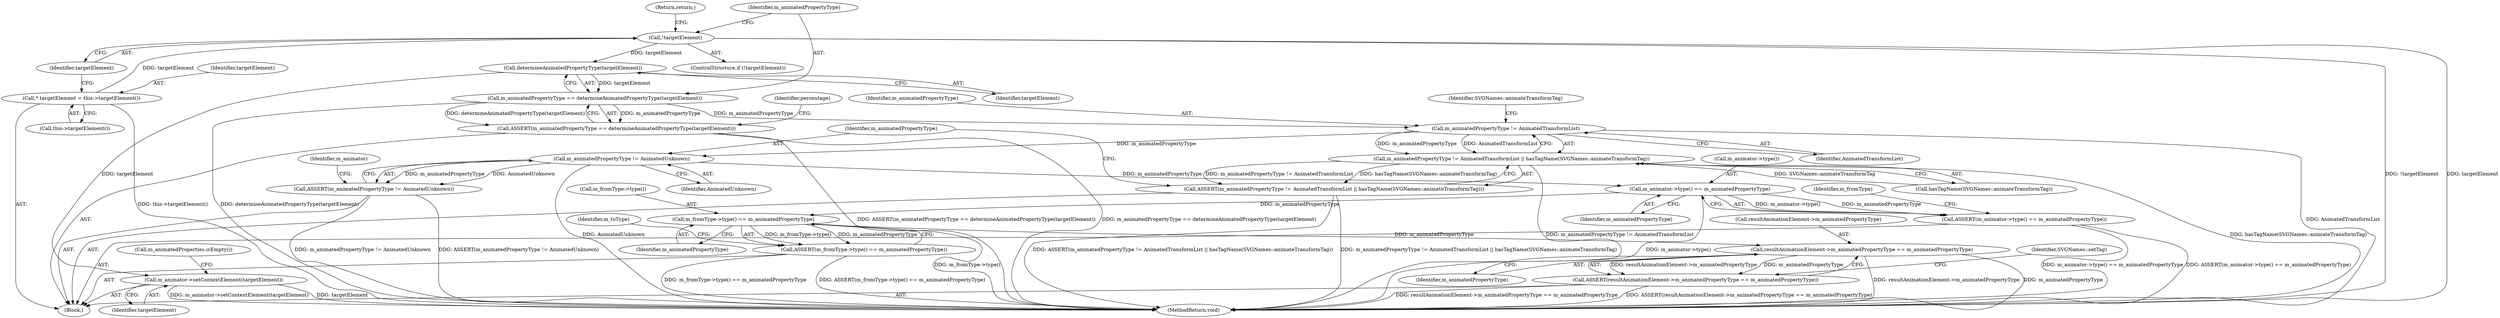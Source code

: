 digraph "1_Chrome_8876cdc1294b2a10be1724a04f864c542e2d9b6f@del" {
"1000112" [label="(Call,!targetElement)"];
"1000108" [label="(Call,* targetElement = this->targetElement())"];
"1000118" [label="(Call,determineAnimatedPropertyType(targetElement))"];
"1000116" [label="(Call,m_animatedPropertyType == determineAnimatedPropertyType(targetElement))"];
"1000115" [label="(Call,ASSERT(m_animatedPropertyType == determineAnimatedPropertyType(targetElement)))"];
"1000130" [label="(Call,m_animatedPropertyType != AnimatedTransformList)"];
"1000129" [label="(Call,m_animatedPropertyType != AnimatedTransformList || hasTagName(SVGNames::animateTransformTag))"];
"1000128" [label="(Call,ASSERT(m_animatedPropertyType != AnimatedTransformList || hasTagName(SVGNames::animateTransformTag)))"];
"1000136" [label="(Call,m_animatedPropertyType != AnimatedUnknown)"];
"1000135" [label="(Call,ASSERT(m_animatedPropertyType != AnimatedUnknown))"];
"1000142" [label="(Call,m_animator->type() == m_animatedPropertyType)"];
"1000141" [label="(Call,ASSERT(m_animator->type() == m_animatedPropertyType))"];
"1000148" [label="(Call,m_fromType->type() == m_animatedPropertyType)"];
"1000147" [label="(Call,ASSERT(m_fromType->type() == m_animatedPropertyType))"];
"1000163" [label="(Call,resultAnimationElement->m_animatedPropertyType == m_animatedPropertyType)"];
"1000162" [label="(Call,ASSERT(resultAnimationElement->m_animatedPropertyType == m_animatedPropertyType))"];
"1000186" [label="(Call,m_animator->setContextElement(targetElement))"];
"1000111" [label="(ControlStructure,if (!targetElement))"];
"1000187" [label="(Identifier,targetElement)"];
"1000149" [label="(Call,m_fromType->type())"];
"1000110" [label="(Call,this->targetElement())"];
"1000131" [label="(Identifier,m_animatedPropertyType)"];
"1000190" [label="(Call,m_animatedProperties.isEmpty())"];
"1000109" [label="(Identifier,targetElement)"];
"1000112" [label="(Call,!targetElement)"];
"1000115" [label="(Call,ASSERT(m_animatedPropertyType == determineAnimatedPropertyType(targetElement)))"];
"1000163" [label="(Call,resultAnimationElement->m_animatedPropertyType == m_animatedPropertyType)"];
"1000128" [label="(Call,ASSERT(m_animatedPropertyType != AnimatedTransformList || hasTagName(SVGNames::animateTransformTag)))"];
"1000130" [label="(Call,m_animatedPropertyType != AnimatedTransformList)"];
"1000170" [label="(Identifier,SVGNames::setTag)"];
"1000162" [label="(Call,ASSERT(resultAnimationElement->m_animatedPropertyType == m_animatedPropertyType))"];
"1000138" [label="(Identifier,AnimatedUnknown)"];
"1000129" [label="(Call,m_animatedPropertyType != AnimatedTransformList || hasTagName(SVGNames::animateTransformTag))"];
"1000132" [label="(Identifier,AnimatedTransformList)"];
"1000123" [label="(Identifier,percentage)"];
"1000117" [label="(Identifier,m_animatedPropertyType)"];
"1000150" [label="(Identifier,m_animatedPropertyType)"];
"1000114" [label="(Return,return;)"];
"1000119" [label="(Identifier,targetElement)"];
"1000144" [label="(Identifier,m_animatedPropertyType)"];
"1000140" [label="(Identifier,m_animator)"];
"1000108" [label="(Call,* targetElement = this->targetElement())"];
"1000164" [label="(Call,resultAnimationElement->m_animatedPropertyType)"];
"1000134" [label="(Identifier,SVGNames::animateTransformTag)"];
"1000136" [label="(Call,m_animatedPropertyType != AnimatedUnknown)"];
"1000147" [label="(Call,ASSERT(m_fromType->type() == m_animatedPropertyType))"];
"1000167" [label="(Identifier,m_animatedPropertyType)"];
"1000137" [label="(Identifier,m_animatedPropertyType)"];
"1000116" [label="(Call,m_animatedPropertyType == determineAnimatedPropertyType(targetElement))"];
"1000186" [label="(Call,m_animator->setContextElement(targetElement))"];
"1000141" [label="(Call,ASSERT(m_animator->type() == m_animatedPropertyType))"];
"1000142" [label="(Call,m_animator->type() == m_animatedPropertyType)"];
"1000133" [label="(Call,hasTagName(SVGNames::animateTransformTag))"];
"1000152" [label="(Identifier,m_toType)"];
"1000118" [label="(Call,determineAnimatedPropertyType(targetElement))"];
"1000104" [label="(Block,)"];
"1000135" [label="(Call,ASSERT(m_animatedPropertyType != AnimatedUnknown))"];
"1000148" [label="(Call,m_fromType->type() == m_animatedPropertyType)"];
"1000113" [label="(Identifier,targetElement)"];
"1000146" [label="(Identifier,m_fromType)"];
"1000143" [label="(Call,m_animator->type())"];
"1000207" [label="(MethodReturn,void)"];
"1000112" -> "1000111"  [label="AST: "];
"1000112" -> "1000113"  [label="CFG: "];
"1000113" -> "1000112"  [label="AST: "];
"1000114" -> "1000112"  [label="CFG: "];
"1000117" -> "1000112"  [label="CFG: "];
"1000112" -> "1000207"  [label="DDG: !targetElement"];
"1000112" -> "1000207"  [label="DDG: targetElement"];
"1000108" -> "1000112"  [label="DDG: targetElement"];
"1000112" -> "1000118"  [label="DDG: targetElement"];
"1000108" -> "1000104"  [label="AST: "];
"1000108" -> "1000110"  [label="CFG: "];
"1000109" -> "1000108"  [label="AST: "];
"1000110" -> "1000108"  [label="AST: "];
"1000113" -> "1000108"  [label="CFG: "];
"1000108" -> "1000207"  [label="DDG: this->targetElement()"];
"1000118" -> "1000116"  [label="AST: "];
"1000118" -> "1000119"  [label="CFG: "];
"1000119" -> "1000118"  [label="AST: "];
"1000116" -> "1000118"  [label="CFG: "];
"1000118" -> "1000116"  [label="DDG: targetElement"];
"1000118" -> "1000186"  [label="DDG: targetElement"];
"1000116" -> "1000115"  [label="AST: "];
"1000117" -> "1000116"  [label="AST: "];
"1000115" -> "1000116"  [label="CFG: "];
"1000116" -> "1000207"  [label="DDG: determineAnimatedPropertyType(targetElement)"];
"1000116" -> "1000115"  [label="DDG: m_animatedPropertyType"];
"1000116" -> "1000115"  [label="DDG: determineAnimatedPropertyType(targetElement)"];
"1000116" -> "1000130"  [label="DDG: m_animatedPropertyType"];
"1000115" -> "1000104"  [label="AST: "];
"1000123" -> "1000115"  [label="CFG: "];
"1000115" -> "1000207"  [label="DDG: ASSERT(m_animatedPropertyType == determineAnimatedPropertyType(targetElement))"];
"1000115" -> "1000207"  [label="DDG: m_animatedPropertyType == determineAnimatedPropertyType(targetElement)"];
"1000130" -> "1000129"  [label="AST: "];
"1000130" -> "1000132"  [label="CFG: "];
"1000131" -> "1000130"  [label="AST: "];
"1000132" -> "1000130"  [label="AST: "];
"1000134" -> "1000130"  [label="CFG: "];
"1000129" -> "1000130"  [label="CFG: "];
"1000130" -> "1000207"  [label="DDG: AnimatedTransformList"];
"1000130" -> "1000129"  [label="DDG: m_animatedPropertyType"];
"1000130" -> "1000129"  [label="DDG: AnimatedTransformList"];
"1000130" -> "1000136"  [label="DDG: m_animatedPropertyType"];
"1000129" -> "1000128"  [label="AST: "];
"1000129" -> "1000133"  [label="CFG: "];
"1000133" -> "1000129"  [label="AST: "];
"1000128" -> "1000129"  [label="CFG: "];
"1000129" -> "1000207"  [label="DDG: m_animatedPropertyType != AnimatedTransformList"];
"1000129" -> "1000207"  [label="DDG: hasTagName(SVGNames::animateTransformTag)"];
"1000129" -> "1000128"  [label="DDG: m_animatedPropertyType != AnimatedTransformList"];
"1000129" -> "1000128"  [label="DDG: hasTagName(SVGNames::animateTransformTag)"];
"1000133" -> "1000129"  [label="DDG: SVGNames::animateTransformTag"];
"1000128" -> "1000104"  [label="AST: "];
"1000137" -> "1000128"  [label="CFG: "];
"1000128" -> "1000207"  [label="DDG: m_animatedPropertyType != AnimatedTransformList || hasTagName(SVGNames::animateTransformTag)"];
"1000128" -> "1000207"  [label="DDG: ASSERT(m_animatedPropertyType != AnimatedTransformList || hasTagName(SVGNames::animateTransformTag))"];
"1000136" -> "1000135"  [label="AST: "];
"1000136" -> "1000138"  [label="CFG: "];
"1000137" -> "1000136"  [label="AST: "];
"1000138" -> "1000136"  [label="AST: "];
"1000135" -> "1000136"  [label="CFG: "];
"1000136" -> "1000207"  [label="DDG: AnimatedUnknown"];
"1000136" -> "1000135"  [label="DDG: m_animatedPropertyType"];
"1000136" -> "1000135"  [label="DDG: AnimatedUnknown"];
"1000136" -> "1000142"  [label="DDG: m_animatedPropertyType"];
"1000135" -> "1000104"  [label="AST: "];
"1000140" -> "1000135"  [label="CFG: "];
"1000135" -> "1000207"  [label="DDG: ASSERT(m_animatedPropertyType != AnimatedUnknown)"];
"1000135" -> "1000207"  [label="DDG: m_animatedPropertyType != AnimatedUnknown"];
"1000142" -> "1000141"  [label="AST: "];
"1000142" -> "1000144"  [label="CFG: "];
"1000143" -> "1000142"  [label="AST: "];
"1000144" -> "1000142"  [label="AST: "];
"1000141" -> "1000142"  [label="CFG: "];
"1000142" -> "1000207"  [label="DDG: m_animator->type()"];
"1000142" -> "1000141"  [label="DDG: m_animator->type()"];
"1000142" -> "1000141"  [label="DDG: m_animatedPropertyType"];
"1000142" -> "1000148"  [label="DDG: m_animatedPropertyType"];
"1000141" -> "1000104"  [label="AST: "];
"1000146" -> "1000141"  [label="CFG: "];
"1000141" -> "1000207"  [label="DDG: m_animator->type() == m_animatedPropertyType"];
"1000141" -> "1000207"  [label="DDG: ASSERT(m_animator->type() == m_animatedPropertyType)"];
"1000148" -> "1000147"  [label="AST: "];
"1000148" -> "1000150"  [label="CFG: "];
"1000149" -> "1000148"  [label="AST: "];
"1000150" -> "1000148"  [label="AST: "];
"1000147" -> "1000148"  [label="CFG: "];
"1000148" -> "1000207"  [label="DDG: m_fromType->type()"];
"1000148" -> "1000147"  [label="DDG: m_fromType->type()"];
"1000148" -> "1000147"  [label="DDG: m_animatedPropertyType"];
"1000148" -> "1000163"  [label="DDG: m_animatedPropertyType"];
"1000147" -> "1000104"  [label="AST: "];
"1000152" -> "1000147"  [label="CFG: "];
"1000147" -> "1000207"  [label="DDG: m_fromType->type() == m_animatedPropertyType"];
"1000147" -> "1000207"  [label="DDG: ASSERT(m_fromType->type() == m_animatedPropertyType)"];
"1000163" -> "1000162"  [label="AST: "];
"1000163" -> "1000167"  [label="CFG: "];
"1000164" -> "1000163"  [label="AST: "];
"1000167" -> "1000163"  [label="AST: "];
"1000162" -> "1000163"  [label="CFG: "];
"1000163" -> "1000207"  [label="DDG: resultAnimationElement->m_animatedPropertyType"];
"1000163" -> "1000207"  [label="DDG: m_animatedPropertyType"];
"1000163" -> "1000162"  [label="DDG: resultAnimationElement->m_animatedPropertyType"];
"1000163" -> "1000162"  [label="DDG: m_animatedPropertyType"];
"1000162" -> "1000104"  [label="AST: "];
"1000170" -> "1000162"  [label="CFG: "];
"1000162" -> "1000207"  [label="DDG: resultAnimationElement->m_animatedPropertyType == m_animatedPropertyType"];
"1000162" -> "1000207"  [label="DDG: ASSERT(resultAnimationElement->m_animatedPropertyType == m_animatedPropertyType)"];
"1000186" -> "1000104"  [label="AST: "];
"1000186" -> "1000187"  [label="CFG: "];
"1000187" -> "1000186"  [label="AST: "];
"1000190" -> "1000186"  [label="CFG: "];
"1000186" -> "1000207"  [label="DDG: m_animator->setContextElement(targetElement)"];
"1000186" -> "1000207"  [label="DDG: targetElement"];
}
